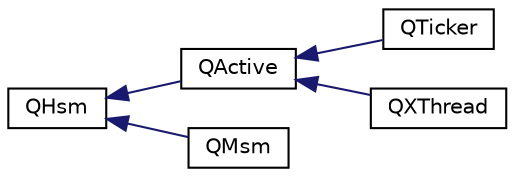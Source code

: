 digraph "Graphical Class Hierarchy"
{
 // LATEX_PDF_SIZE
  edge [fontname="Helvetica",fontsize="10",labelfontname="Helvetica",labelfontsize="10"];
  node [fontname="Helvetica",fontsize="10",shape=record];
  rankdir="LR";
  Node0 [label="QHsm",height=0.2,width=0.4,color="black", fillcolor="white", style="filled",URL="$struct_q_hsm.html",tooltip="Hierarchical State Machine class."];
  Node0 -> Node1 [dir="back",color="midnightblue",fontsize="10",style="solid",fontname="Helvetica"];
  Node1 [label="QActive",height=0.2,width=0.4,color="black", fillcolor="white", style="filled",URL="$struct_q_active.html",tooltip="Active Object base class (based on QHsm implementation)"];
  Node1 -> Node2 [dir="back",color="midnightblue",fontsize="10",style="solid",fontname="Helvetica"];
  Node2 [label="QTicker",height=0.2,width=0.4,color="black", fillcolor="white", style="filled",URL="$struct_q_ticker.html",tooltip="QTicker Active Object class."];
  Node1 -> Node3 [dir="back",color="midnightblue",fontsize="10",style="solid",fontname="Helvetica"];
  Node3 [label="QXThread",height=0.2,width=0.4,color="black", fillcolor="white", style="filled",URL="$struct_q_x_thread.html",tooltip="eXtended (blocking) thread of the QXK preemptive kernel"];
  Node0 -> Node4 [dir="back",color="midnightblue",fontsize="10",style="solid",fontname="Helvetica"];
  Node4 [label="QMsm",height=0.2,width=0.4,color="black", fillcolor="white", style="filled",URL="$struct_q_msm.html",tooltip="QM State Machine implementation strategy."];
}
